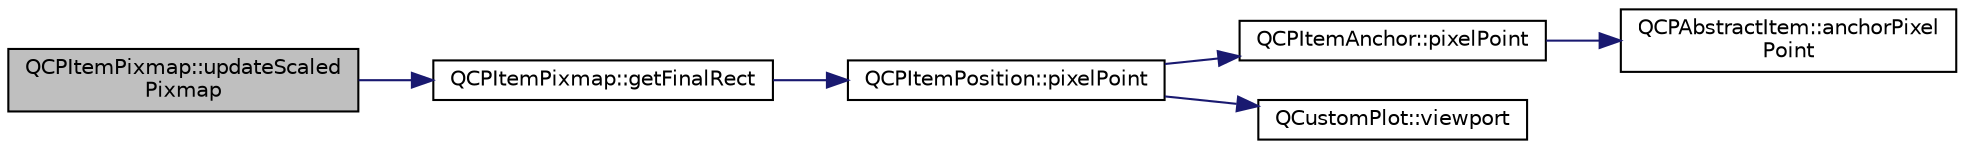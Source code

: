 digraph "QCPItemPixmap::updateScaledPixmap"
{
  edge [fontname="Helvetica",fontsize="10",labelfontname="Helvetica",labelfontsize="10"];
  node [fontname="Helvetica",fontsize="10",shape=record];
  rankdir="LR";
  Node1 [label="QCPItemPixmap::updateScaled\lPixmap",height=0.2,width=0.4,color="black", fillcolor="grey75", style="filled", fontcolor="black"];
  Node1 -> Node2 [color="midnightblue",fontsize="10",style="solid",fontname="Helvetica"];
  Node2 [label="QCPItemPixmap::getFinalRect",height=0.2,width=0.4,color="black", fillcolor="white", style="filled",URL="$class_q_c_p_item_pixmap.html#a245ef0c626cab7096a810442f2f6a2d9"];
  Node2 -> Node3 [color="midnightblue",fontsize="10",style="solid",fontname="Helvetica"];
  Node3 [label="QCPItemPosition::pixelPoint",height=0.2,width=0.4,color="black", fillcolor="white", style="filled",URL="$class_q_c_p_item_position.html#ae490f9c76ee2ba33752c495d3b6e8fb5"];
  Node3 -> Node4 [color="midnightblue",fontsize="10",style="solid",fontname="Helvetica"];
  Node4 [label="QCPItemAnchor::pixelPoint",height=0.2,width=0.4,color="black", fillcolor="white", style="filled",URL="$class_q_c_p_item_anchor.html#ae92def8f9297c5d73f5806c586517bb3"];
  Node4 -> Node5 [color="midnightblue",fontsize="10",style="solid",fontname="Helvetica"];
  Node5 [label="QCPAbstractItem::anchorPixel\lPoint",height=0.2,width=0.4,color="black", fillcolor="white", style="filled",URL="$class_q_c_p_abstract_item.html#a94bde62b8a2fc133666dcbb8035deeed"];
  Node3 -> Node6 [color="midnightblue",fontsize="10",style="solid",fontname="Helvetica"];
  Node6 [label="QCustomPlot::viewport",height=0.2,width=0.4,color="black", fillcolor="white", style="filled",URL="$class_q_custom_plot.html#a953ecdbc28018e7e84cb6213ad3d88c2"];
}
